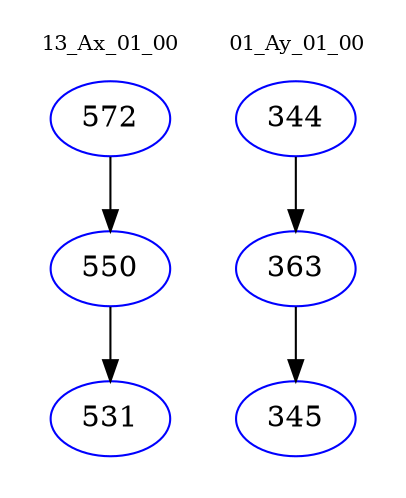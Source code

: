 digraph{
subgraph cluster_0 {
color = white
label = "13_Ax_01_00";
fontsize=10;
T0_572 [label="572", color="blue"]
T0_572 -> T0_550 [color="black"]
T0_550 [label="550", color="blue"]
T0_550 -> T0_531 [color="black"]
T0_531 [label="531", color="blue"]
}
subgraph cluster_1 {
color = white
label = "01_Ay_01_00";
fontsize=10;
T1_344 [label="344", color="blue"]
T1_344 -> T1_363 [color="black"]
T1_363 [label="363", color="blue"]
T1_363 -> T1_345 [color="black"]
T1_345 [label="345", color="blue"]
}
}

